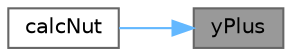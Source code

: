 digraph "yPlus"
{
 // LATEX_PDF_SIZE
  bgcolor="transparent";
  edge [fontname=Helvetica,fontsize=10,labelfontname=Helvetica,labelfontsize=10];
  node [fontname=Helvetica,fontsize=10,shape=box,height=0.2,width=0.4];
  rankdir="RL";
  Node1 [id="Node000001",label="yPlus",height=0.2,width=0.4,color="gray40", fillcolor="grey60", style="filled", fontcolor="black",tooltip=" "];
  Node1 -> Node2 [id="edge1_Node000001_Node000002",dir="back",color="steelblue1",style="solid",tooltip=" "];
  Node2 [id="Node000002",label="calcNut",height=0.2,width=0.4,color="grey40", fillcolor="white", style="filled",URL="$classFoam_1_1nutUWallFunctionFvPatchScalarField.html#afd7c61e58cf31fca49fbf0f08b683b22",tooltip=" "];
}
